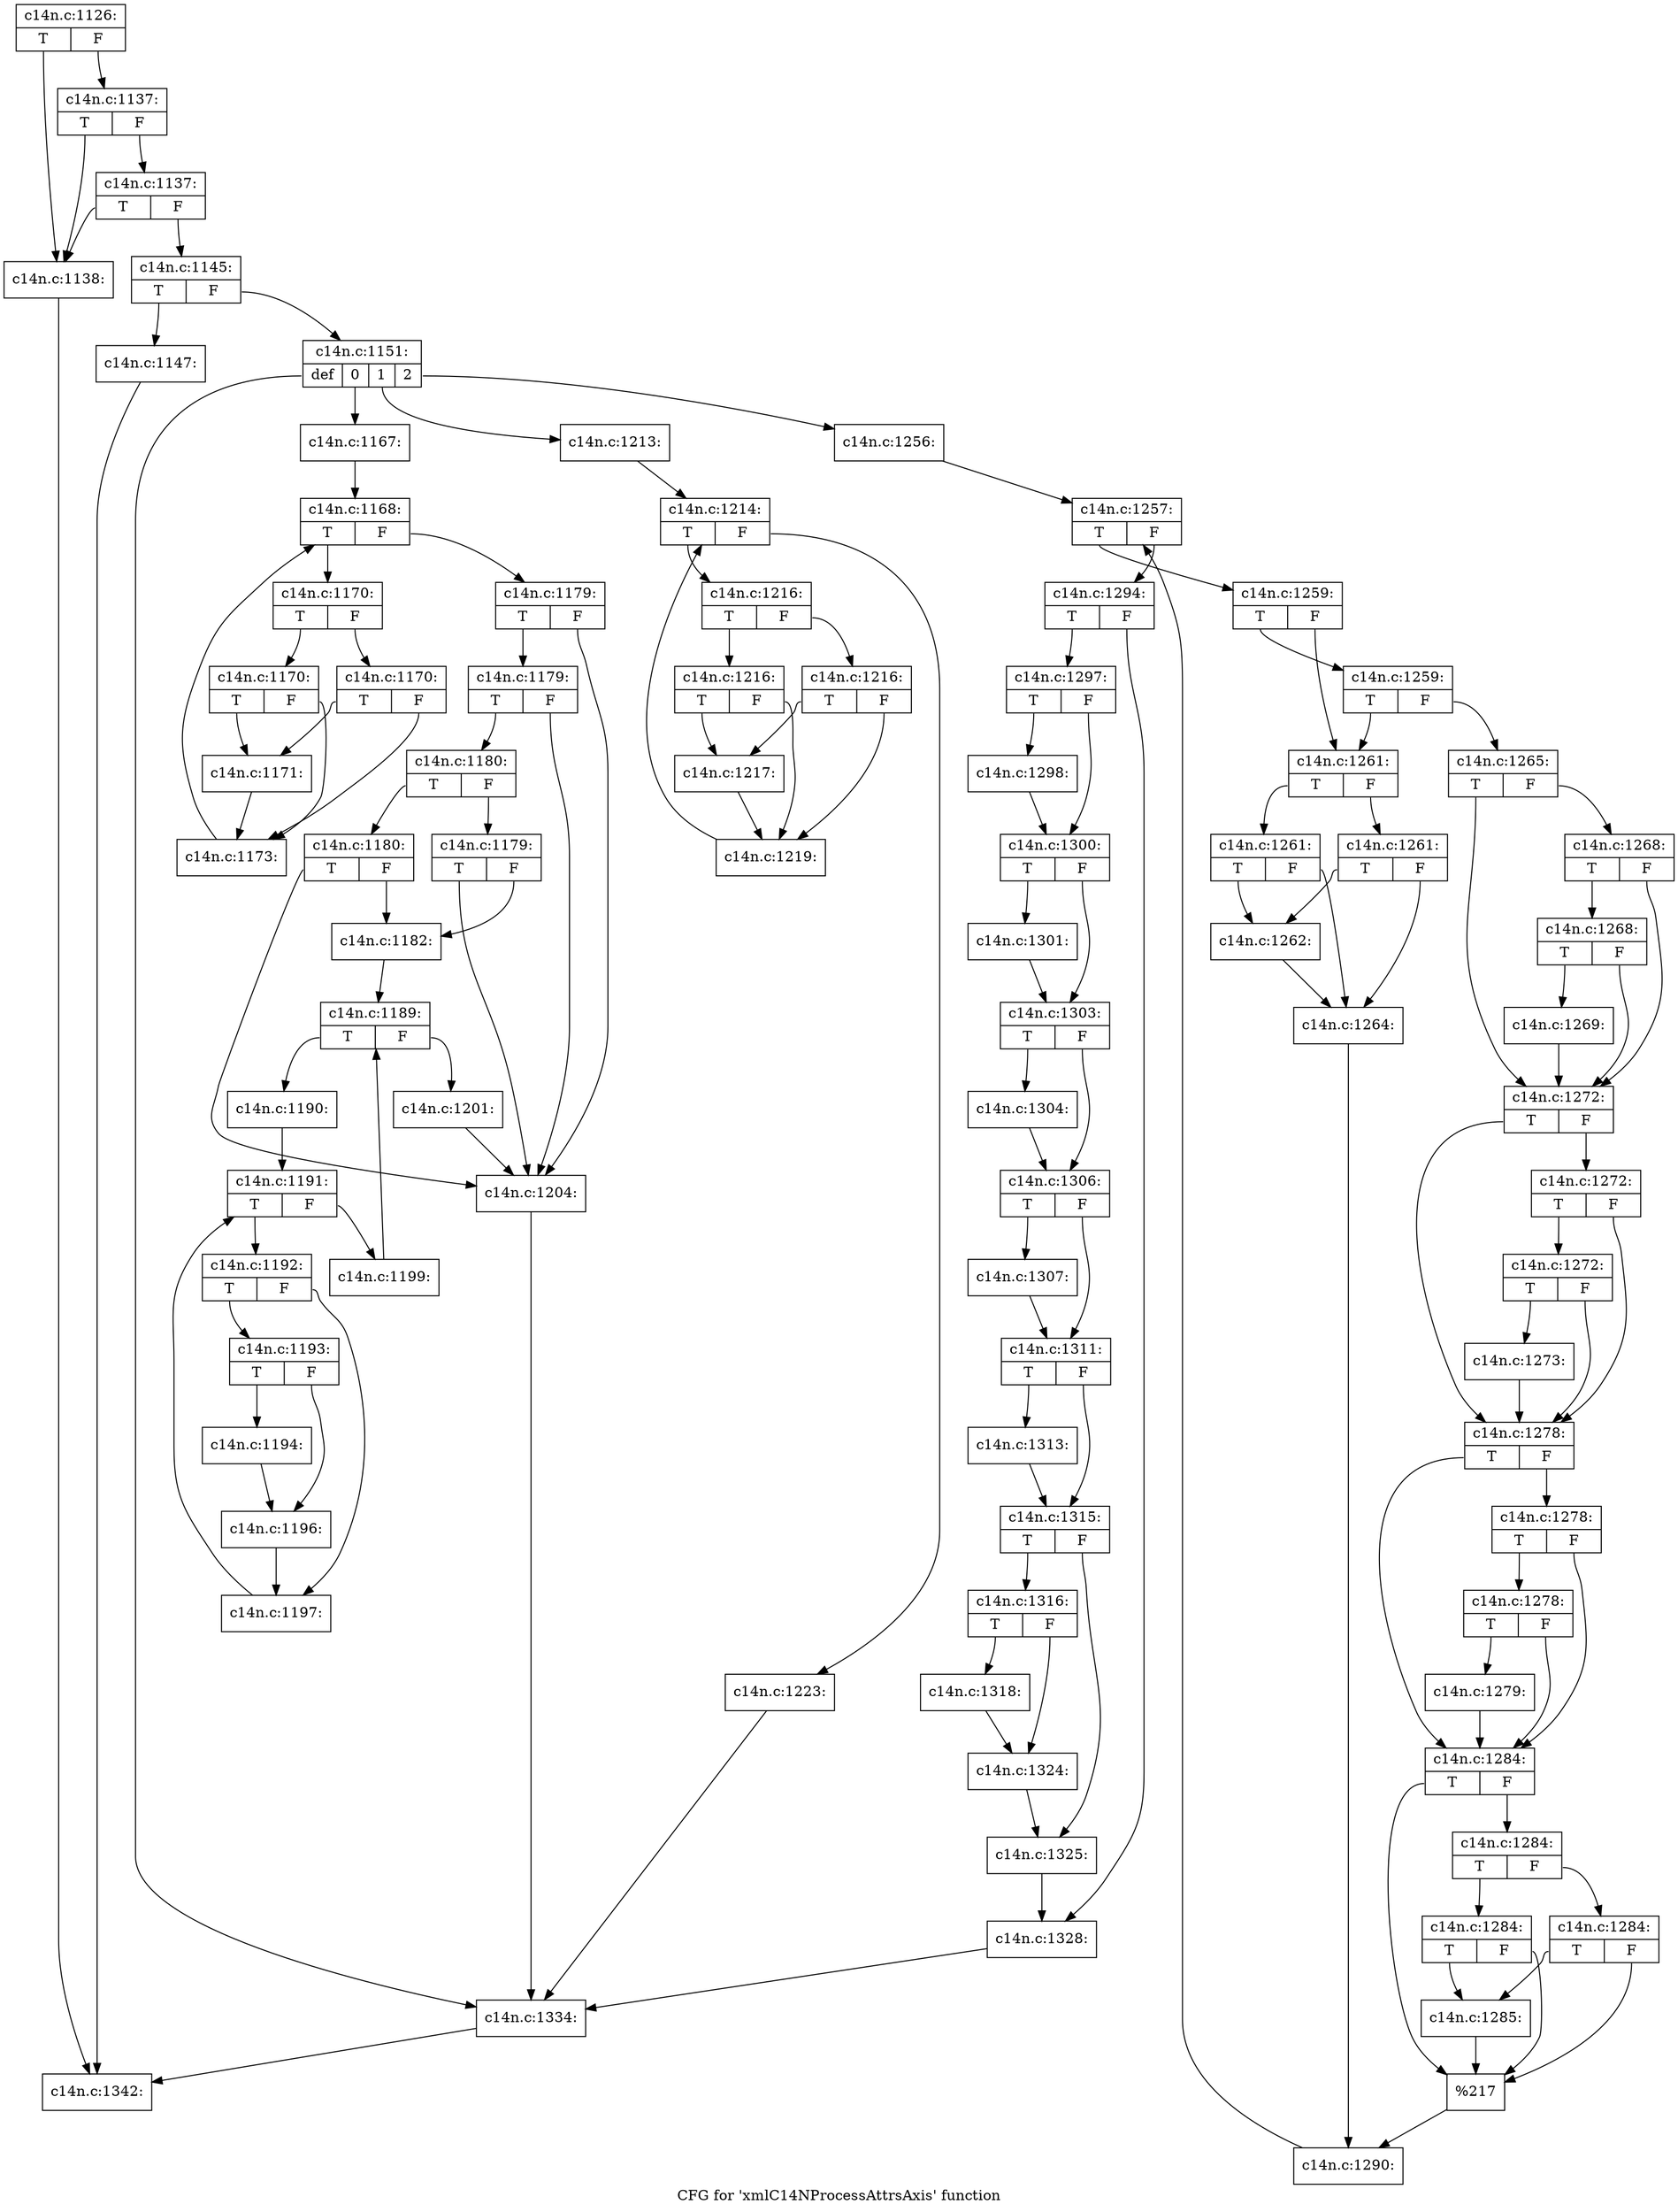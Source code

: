 digraph "CFG for 'xmlC14NProcessAttrsAxis' function" {
	label="CFG for 'xmlC14NProcessAttrsAxis' function";

	Node0x4b2e180 [shape=record,label="{c14n.c:1126:|{<s0>T|<s1>F}}"];
	Node0x4b2e180:s0 -> Node0x4b30290;
	Node0x4b2e180:s1 -> Node0x4b303b0;
	Node0x4b303b0 [shape=record,label="{c14n.c:1137:|{<s0>T|<s1>F}}"];
	Node0x4b303b0:s0 -> Node0x4b30290;
	Node0x4b303b0:s1 -> Node0x4b30330;
	Node0x4b30330 [shape=record,label="{c14n.c:1137:|{<s0>T|<s1>F}}"];
	Node0x4b30330:s0 -> Node0x4b30290;
	Node0x4b30330:s1 -> Node0x4b302e0;
	Node0x4b30290 [shape=record,label="{c14n.c:1138:}"];
	Node0x4b30290 -> Node0x4b2d340;
	Node0x4b302e0 [shape=record,label="{c14n.c:1145:|{<s0>T|<s1>F}}"];
	Node0x4b302e0:s0 -> Node0x4b31960;
	Node0x4b302e0:s1 -> Node0x4b31c20;
	Node0x4b31960 [shape=record,label="{c14n.c:1147:}"];
	Node0x4b31960 -> Node0x4b2d340;
	Node0x4b31c20 [shape=record,label="{c14n.c:1151:|{<s0>def|<s1>0|<s2>1|<s3>2}}"];
	Node0x4b31c20:s0 -> Node0x4b32050;
	Node0x4b31c20:s1 -> Node0x4b32530;
	Node0x4b31c20:s2 -> Node0x4977ee0;
	Node0x4b31c20:s3 -> Node0x4aded80;
	Node0x4b32530 [shape=record,label="{c14n.c:1167:}"];
	Node0x4b32530 -> Node0x4b32850;
	Node0x4b32850 [shape=record,label="{c14n.c:1168:|{<s0>T|<s1>F}}"];
	Node0x4b32850:s0 -> Node0x4b32c00;
	Node0x4b32850:s1 -> Node0x4b32a30;
	Node0x4b32c00 [shape=record,label="{c14n.c:1170:|{<s0>T|<s1>F}}"];
	Node0x4b32c00:s0 -> Node0x4b32de0;
	Node0x4b32c00:s1 -> Node0x4b32e30;
	Node0x4b32de0 [shape=record,label="{c14n.c:1170:|{<s0>T|<s1>F}}"];
	Node0x4b32de0:s0 -> Node0x4b32d40;
	Node0x4b32de0:s1 -> Node0x4b32d90;
	Node0x4b32e30 [shape=record,label="{c14n.c:1170:|{<s0>T|<s1>F}}"];
	Node0x4b32e30:s0 -> Node0x4b32d40;
	Node0x4b32e30:s1 -> Node0x4b32d90;
	Node0x4b32d40 [shape=record,label="{c14n.c:1171:}"];
	Node0x4b32d40 -> Node0x4b32d90;
	Node0x4b32d90 [shape=record,label="{c14n.c:1173:}"];
	Node0x4b32d90 -> Node0x4b32850;
	Node0x4b32a30 [shape=record,label="{c14n.c:1179:|{<s0>T|<s1>F}}"];
	Node0x4b32a30:s0 -> Node0x4b33e70;
	Node0x4b32a30:s1 -> Node0x4b33da0;
	Node0x4b33e70 [shape=record,label="{c14n.c:1179:|{<s0>T|<s1>F}}"];
	Node0x4b33e70:s0 -> Node0x4b33df0;
	Node0x4b33e70:s1 -> Node0x4b33da0;
	Node0x4b33df0 [shape=record,label="{c14n.c:1180:|{<s0>T|<s1>F}}"];
	Node0x4b33df0:s0 -> Node0x4b34450;
	Node0x4b33df0:s1 -> Node0x4b344a0;
	Node0x4b34450 [shape=record,label="{c14n.c:1180:|{<s0>T|<s1>F}}"];
	Node0x4b34450:s0 -> Node0x4b33da0;
	Node0x4b34450:s1 -> Node0x4b33d50;
	Node0x4b344a0 [shape=record,label="{c14n.c:1179:|{<s0>T|<s1>F}}"];
	Node0x4b344a0:s0 -> Node0x4b33da0;
	Node0x4b344a0:s1 -> Node0x4b33d50;
	Node0x4b33d50 [shape=record,label="{c14n.c:1182:}"];
	Node0x4b33d50 -> Node0x4b355b0;
	Node0x4b355b0 [shape=record,label="{c14n.c:1189:|{<s0>T|<s1>F}}"];
	Node0x4b355b0:s0 -> Node0x4b35960;
	Node0x4b355b0:s1 -> Node0x4b35790;
	Node0x4b35960 [shape=record,label="{c14n.c:1190:}"];
	Node0x4b35960 -> Node0x4b35c30;
	Node0x4b35c30 [shape=record,label="{c14n.c:1191:|{<s0>T|<s1>F}}"];
	Node0x4b35c30:s0 -> Node0x4b35fe0;
	Node0x4b35c30:s1 -> Node0x4b35e10;
	Node0x4b35fe0 [shape=record,label="{c14n.c:1192:|{<s0>T|<s1>F}}"];
	Node0x4b35fe0:s0 -> Node0x4b36120;
	Node0x4b35fe0:s1 -> Node0x4b36170;
	Node0x4b36120 [shape=record,label="{c14n.c:1193:|{<s0>T|<s1>F}}"];
	Node0x4b36120:s0 -> Node0x4b36cc0;
	Node0x4b36120:s1 -> Node0x4b36d10;
	Node0x4b36cc0 [shape=record,label="{c14n.c:1194:}"];
	Node0x4b36cc0 -> Node0x4b36d10;
	Node0x4b36d10 [shape=record,label="{c14n.c:1196:}"];
	Node0x4b36d10 -> Node0x4b36170;
	Node0x4b36170 [shape=record,label="{c14n.c:1197:}"];
	Node0x4b36170 -> Node0x4b35c30;
	Node0x4b35e10 [shape=record,label="{c14n.c:1199:}"];
	Node0x4b35e10 -> Node0x4b355b0;
	Node0x4b35790 [shape=record,label="{c14n.c:1201:}"];
	Node0x4b35790 -> Node0x4b33da0;
	Node0x4b33da0 [shape=record,label="{c14n.c:1204:}"];
	Node0x4b33da0 -> Node0x4b32050;
	Node0x4977ee0 [shape=record,label="{c14n.c:1213:}"];
	Node0x4977ee0 -> Node0x4978210;
	Node0x4978210 [shape=record,label="{c14n.c:1214:|{<s0>T|<s1>F}}"];
	Node0x4978210:s0 -> Node0x4addc00;
	Node0x4978210:s1 -> Node0x49781c0;
	Node0x4addc00 [shape=record,label="{c14n.c:1216:|{<s0>T|<s1>F}}"];
	Node0x4addc00:s0 -> Node0x4addde0;
	Node0x4addc00:s1 -> Node0x4adde30;
	Node0x4addde0 [shape=record,label="{c14n.c:1216:|{<s0>T|<s1>F}}"];
	Node0x4addde0:s0 -> Node0x4addd40;
	Node0x4addde0:s1 -> Node0x4addd90;
	Node0x4adde30 [shape=record,label="{c14n.c:1216:|{<s0>T|<s1>F}}"];
	Node0x4adde30:s0 -> Node0x4addd40;
	Node0x4adde30:s1 -> Node0x4addd90;
	Node0x4addd40 [shape=record,label="{c14n.c:1217:}"];
	Node0x4addd40 -> Node0x4addd90;
	Node0x4addd90 [shape=record,label="{c14n.c:1219:}"];
	Node0x4addd90 -> Node0x4978210;
	Node0x49781c0 [shape=record,label="{c14n.c:1223:}"];
	Node0x49781c0 -> Node0x4b32050;
	Node0x4aded80 [shape=record,label="{c14n.c:1256:}"];
	Node0x4aded80 -> Node0x4adf0a0;
	Node0x4adf0a0 [shape=record,label="{c14n.c:1257:|{<s0>T|<s1>F}}"];
	Node0x4adf0a0:s0 -> Node0x4adf450;
	Node0x4adf0a0:s1 -> Node0x4adf280;
	Node0x4adf450 [shape=record,label="{c14n.c:1259:|{<s0>T|<s1>F}}"];
	Node0x4adf450:s0 -> Node0x4adf680;
	Node0x4adf450:s1 -> Node0x4adf590;
	Node0x4adf680 [shape=record,label="{c14n.c:1259:|{<s0>T|<s1>F}}"];
	Node0x4adf680:s0 -> Node0x4adf590;
	Node0x4adf680:s1 -> Node0x4adf630;
	Node0x4adf590 [shape=record,label="{c14n.c:1261:|{<s0>T|<s1>F}}"];
	Node0x4adf590:s0 -> Node0x4adfc10;
	Node0x4adf590:s1 -> Node0x4adfc60;
	Node0x4adfc10 [shape=record,label="{c14n.c:1261:|{<s0>T|<s1>F}}"];
	Node0x4adfc10:s0 -> Node0x4adfb70;
	Node0x4adfc10:s1 -> Node0x4adfbc0;
	Node0x4adfc60 [shape=record,label="{c14n.c:1261:|{<s0>T|<s1>F}}"];
	Node0x4adfc60:s0 -> Node0x4adfb70;
	Node0x4adfc60:s1 -> Node0x4adfbc0;
	Node0x4adfb70 [shape=record,label="{c14n.c:1262:}"];
	Node0x4adfb70 -> Node0x4adfbc0;
	Node0x4adfbc0 [shape=record,label="{c14n.c:1264:}"];
	Node0x4adfbc0 -> Node0x4adf5e0;
	Node0x4adf630 [shape=record,label="{c14n.c:1265:|{<s0>T|<s1>F}}"];
	Node0x4adf630:s0 -> Node0x4ae0d90;
	Node0x4adf630:s1 -> Node0x4ae0e60;
	Node0x4ae0e60 [shape=record,label="{c14n.c:1268:|{<s0>T|<s1>F}}"];
	Node0x4ae0e60:s0 -> Node0x4ae0de0;
	Node0x4ae0e60:s1 -> Node0x4ae0d90;
	Node0x4ae0de0 [shape=record,label="{c14n.c:1268:|{<s0>T|<s1>F}}"];
	Node0x4ae0de0:s0 -> Node0x4ae0d40;
	Node0x4ae0de0:s1 -> Node0x4ae0d90;
	Node0x4ae0d40 [shape=record,label="{c14n.c:1269:}"];
	Node0x4ae0d40 -> Node0x4ae0d90;
	Node0x4ae0d90 [shape=record,label="{c14n.c:1272:|{<s0>T|<s1>F}}"];
	Node0x4ae0d90:s0 -> Node0x4ae1c00;
	Node0x4ae0d90:s1 -> Node0x4ae1cd0;
	Node0x4ae1cd0 [shape=record,label="{c14n.c:1272:|{<s0>T|<s1>F}}"];
	Node0x4ae1cd0:s0 -> Node0x4ae1c50;
	Node0x4ae1cd0:s1 -> Node0x4ae1c00;
	Node0x4ae1c50 [shape=record,label="{c14n.c:1272:|{<s0>T|<s1>F}}"];
	Node0x4ae1c50:s0 -> Node0x4ae1bb0;
	Node0x4ae1c50:s1 -> Node0x4ae1c00;
	Node0x4ae1bb0 [shape=record,label="{c14n.c:1273:}"];
	Node0x4ae1bb0 -> Node0x4ae1c00;
	Node0x4ae1c00 [shape=record,label="{c14n.c:1278:|{<s0>T|<s1>F}}"];
	Node0x4ae1c00:s0 -> Node0x4ae2ab0;
	Node0x4ae1c00:s1 -> Node0x4ae2b80;
	Node0x4ae2b80 [shape=record,label="{c14n.c:1278:|{<s0>T|<s1>F}}"];
	Node0x4ae2b80:s0 -> Node0x4ae2b00;
	Node0x4ae2b80:s1 -> Node0x4ae2ab0;
	Node0x4ae2b00 [shape=record,label="{c14n.c:1278:|{<s0>T|<s1>F}}"];
	Node0x4ae2b00:s0 -> Node0x4ae2a60;
	Node0x4ae2b00:s1 -> Node0x4ae2ab0;
	Node0x4ae2a60 [shape=record,label="{c14n.c:1279:}"];
	Node0x4ae2a60 -> Node0x4ae2ab0;
	Node0x4ae2ab0 [shape=record,label="{c14n.c:1284:|{<s0>T|<s1>F}}"];
	Node0x4ae2ab0:s0 -> Node0x4ae3960;
	Node0x4ae2ab0:s1 -> Node0x4ae39b0;
	Node0x4ae39b0 [shape=record,label="{c14n.c:1284:|{<s0>T|<s1>F}}"];
	Node0x4ae39b0:s0 -> Node0x4ae3bd0;
	Node0x4ae39b0:s1 -> Node0x4ae3c20;
	Node0x4ae3bd0 [shape=record,label="{c14n.c:1284:|{<s0>T|<s1>F}}"];
	Node0x4ae3bd0:s0 -> Node0x4ae3910;
	Node0x4ae3bd0:s1 -> Node0x4ae3960;
	Node0x4ae3c20 [shape=record,label="{c14n.c:1284:|{<s0>T|<s1>F}}"];
	Node0x4ae3c20:s0 -> Node0x4ae3910;
	Node0x4ae3c20:s1 -> Node0x4ae3960;
	Node0x4ae3910 [shape=record,label="{c14n.c:1285:}"];
	Node0x4ae3910 -> Node0x4ae3960;
	Node0x4ae3960 [shape=record,label="{%217}"];
	Node0x4ae3960 -> Node0x4adf5e0;
	Node0x4adf5e0 [shape=record,label="{c14n.c:1290:}"];
	Node0x4adf5e0 -> Node0x4adf0a0;
	Node0x4adf280 [shape=record,label="{c14n.c:1294:|{<s0>T|<s1>F}}"];
	Node0x4adf280:s0 -> Node0x4b47ae0;
	Node0x4adf280:s1 -> Node0x4b47b30;
	Node0x4b47ae0 [shape=record,label="{c14n.c:1297:|{<s0>T|<s1>F}}"];
	Node0x4b47ae0:s0 -> Node0x4b47e60;
	Node0x4b47ae0:s1 -> Node0x4b47eb0;
	Node0x4b47e60 [shape=record,label="{c14n.c:1298:}"];
	Node0x4b47e60 -> Node0x4b47eb0;
	Node0x4b47eb0 [shape=record,label="{c14n.c:1300:|{<s0>T|<s1>F}}"];
	Node0x4b47eb0:s0 -> Node0x4b36920;
	Node0x4b47eb0:s1 -> Node0x4b48b50;
	Node0x4b36920 [shape=record,label="{c14n.c:1301:}"];
	Node0x4b36920 -> Node0x4b48b50;
	Node0x4b48b50 [shape=record,label="{c14n.c:1303:|{<s0>T|<s1>F}}"];
	Node0x4b48b50:s0 -> Node0x4b49560;
	Node0x4b48b50:s1 -> Node0x4b495b0;
	Node0x4b49560 [shape=record,label="{c14n.c:1304:}"];
	Node0x4b49560 -> Node0x4b495b0;
	Node0x4b495b0 [shape=record,label="{c14n.c:1306:|{<s0>T|<s1>F}}"];
	Node0x4b495b0:s0 -> Node0x4b49e40;
	Node0x4b495b0:s1 -> Node0x4b49e90;
	Node0x4b49e40 [shape=record,label="{c14n.c:1307:}"];
	Node0x4b49e40 -> Node0x4b49e90;
	Node0x4b49e90 [shape=record,label="{c14n.c:1311:|{<s0>T|<s1>F}}"];
	Node0x4b49e90:s0 -> Node0x4b4a4b0;
	Node0x4b49e90:s1 -> Node0x4b4a500;
	Node0x4b4a4b0 [shape=record,label="{c14n.c:1313:}"];
	Node0x4b4a4b0 -> Node0x4b4a500;
	Node0x4b4a500 [shape=record,label="{c14n.c:1315:|{<s0>T|<s1>F}}"];
	Node0x4b4a500:s0 -> Node0x4b4ad90;
	Node0x4b4a500:s1 -> Node0x4b4ade0;
	Node0x4b4ad90 [shape=record,label="{c14n.c:1316:|{<s0>T|<s1>F}}"];
	Node0x4b4ad90:s0 -> Node0x4b4b6b0;
	Node0x4b4ad90:s1 -> Node0x4b4ba50;
	Node0x4b4b6b0 [shape=record,label="{c14n.c:1318:}"];
	Node0x4b4b6b0 -> Node0x4b4ba50;
	Node0x4b4ba50 [shape=record,label="{c14n.c:1324:}"];
	Node0x4b4ba50 -> Node0x4b4ade0;
	Node0x4b4ade0 [shape=record,label="{c14n.c:1325:}"];
	Node0x4b4ade0 -> Node0x4b47b30;
	Node0x4b47b30 [shape=record,label="{c14n.c:1328:}"];
	Node0x4b47b30 -> Node0x4b32050;
	Node0x4b32050 [shape=record,label="{c14n.c:1334:}"];
	Node0x4b32050 -> Node0x4b2d340;
	Node0x4b2d340 [shape=record,label="{c14n.c:1342:}"];
}
